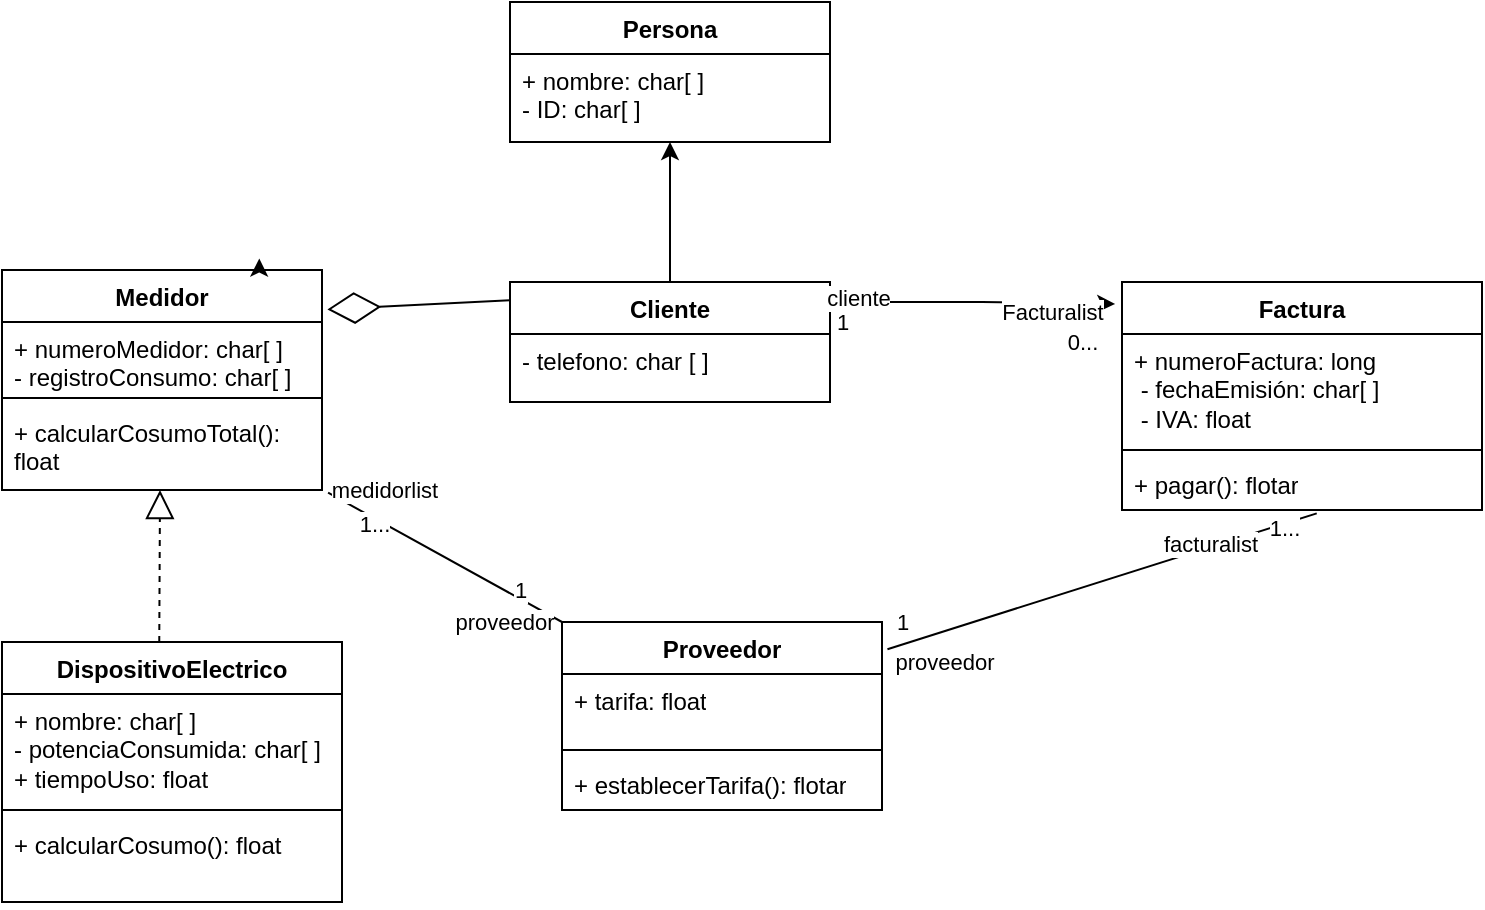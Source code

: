 <mxfile version="22.0.8" type="github">
  <diagram name="Página-1" id="qzHeLhYWio8bt5FbWxzC">
    <mxGraphModel dx="1392" dy="1668" grid="1" gridSize="10" guides="1" tooltips="1" connect="1" arrows="1" fold="1" page="1" pageScale="1" pageWidth="827" pageHeight="1169" math="0" shadow="0">
      <root>
        <mxCell id="0" />
        <mxCell id="1" parent="0" />
        <mxCell id="92ZlCaCENZe-C0ZBubRc-1" value="&lt;font style=&quot;vertical-align: inherit;&quot;&gt;&lt;font style=&quot;vertical-align: inherit;&quot;&gt;Persona&lt;/font&gt;&lt;/font&gt;" style="swimlane;fontStyle=1;align=center;verticalAlign=top;childLayout=stackLayout;horizontal=1;startSize=26;horizontalStack=0;resizeParent=1;resizeParentMax=0;resizeLast=0;collapsible=1;marginBottom=0;whiteSpace=wrap;html=1;" parent="1" vertex="1">
          <mxGeometry x="334" y="-1150" width="160" height="70" as="geometry" />
        </mxCell>
        <mxCell id="92ZlCaCENZe-C0ZBubRc-2" value="&lt;font style=&quot;vertical-align: inherit;&quot;&gt;&lt;font style=&quot;vertical-align: inherit;&quot;&gt;&lt;font style=&quot;vertical-align: inherit;&quot;&gt;&lt;font style=&quot;vertical-align: inherit;&quot;&gt;&lt;font style=&quot;vertical-align: inherit;&quot;&gt;&lt;font style=&quot;vertical-align: inherit;&quot;&gt;+ nombre: char[ ]&lt;/font&gt;&lt;/font&gt;&lt;br&gt;&lt;font style=&quot;vertical-align: inherit;&quot;&gt;&lt;font style=&quot;vertical-align: inherit;&quot;&gt;- ID: char[ ]&lt;/font&gt;&lt;/font&gt;&lt;br&gt;&lt;/font&gt;&lt;/font&gt;&lt;/font&gt;&lt;/font&gt;" style="text;strokeColor=none;fillColor=none;align=left;verticalAlign=top;spacingLeft=4;spacingRight=4;overflow=hidden;rotatable=0;points=[[0,0.5],[1,0.5]];portConstraint=eastwest;whiteSpace=wrap;html=1;" parent="92ZlCaCENZe-C0ZBubRc-1" vertex="1">
          <mxGeometry y="26" width="160" height="44" as="geometry" />
        </mxCell>
        <mxCell id="92ZlCaCENZe-C0ZBubRc-6" value="&lt;font style=&quot;vertical-align: inherit;&quot;&gt;&lt;font style=&quot;vertical-align: inherit;&quot;&gt;&lt;font style=&quot;vertical-align: inherit;&quot;&gt;&lt;font style=&quot;vertical-align: inherit;&quot;&gt;Factura&lt;/font&gt;&lt;/font&gt;&lt;/font&gt;&lt;/font&gt;" style="swimlane;fontStyle=1;align=center;verticalAlign=top;childLayout=stackLayout;horizontal=1;startSize=26;horizontalStack=0;resizeParent=1;resizeParentMax=0;resizeLast=0;collapsible=1;marginBottom=0;whiteSpace=wrap;html=1;" parent="1" vertex="1">
          <mxGeometry x="640" y="-1010" width="180" height="114" as="geometry" />
        </mxCell>
        <mxCell id="92ZlCaCENZe-C0ZBubRc-7" value="&lt;font style=&quot;vertical-align: inherit;&quot;&gt;&lt;font style=&quot;vertical-align: inherit;&quot;&gt;&lt;font style=&quot;vertical-align: inherit;&quot;&gt;&lt;font style=&quot;vertical-align: inherit;&quot;&gt;&lt;font style=&quot;vertical-align: inherit;&quot;&gt;&lt;font style=&quot;vertical-align: inherit;&quot;&gt;&lt;font style=&quot;vertical-align: inherit;&quot;&gt;&lt;font style=&quot;vertical-align: inherit;&quot;&gt;&lt;font style=&quot;vertical-align: inherit;&quot;&gt;&lt;font style=&quot;vertical-align: inherit;&quot;&gt;&lt;font style=&quot;vertical-align: inherit;&quot;&gt;&lt;font style=&quot;vertical-align: inherit;&quot;&gt;&lt;font style=&quot;vertical-align: inherit;&quot;&gt;&lt;font style=&quot;vertical-align: inherit;&quot;&gt;+ numeroFactura: long &lt;/font&gt;&lt;/font&gt;&lt;/font&gt;&lt;/font&gt;&lt;/font&gt;&lt;/font&gt;&lt;/font&gt;&lt;/font&gt;&lt;/font&gt;&lt;/font&gt;&lt;br&gt;&lt;font style=&quot;vertical-align: inherit;&quot;&gt;&lt;font style=&quot;vertical-align: inherit;&quot;&gt;&lt;font style=&quot;vertical-align: inherit;&quot;&gt;&lt;font style=&quot;vertical-align: inherit;&quot;&gt;&lt;font style=&quot;vertical-align: inherit;&quot;&gt;&lt;font style=&quot;vertical-align: inherit;&quot;&gt;&lt;font style=&quot;vertical-align: inherit;&quot;&gt;&lt;font style=&quot;vertical-align: inherit;&quot;&gt;&lt;font style=&quot;vertical-align: inherit;&quot;&gt;&lt;font style=&quot;vertical-align: inherit;&quot;&gt;&amp;nbsp;- fechaEmisión: char[ ]&lt;br&gt;&lt;/font&gt;&lt;/font&gt;&lt;/font&gt;&lt;/font&gt;&lt;/font&gt;&lt;/font&gt;&lt;/font&gt;&lt;/font&gt;&lt;/font&gt;&lt;/font&gt;&lt;font style=&quot;vertical-align: inherit;&quot;&gt;&lt;font style=&quot;vertical-align: inherit;&quot;&gt;&amp;nbsp;- IVA: float&lt;/font&gt;&lt;/font&gt;&lt;br&gt;&lt;/font&gt;&lt;/font&gt;&lt;/font&gt;&lt;/font&gt;" style="text;strokeColor=none;fillColor=none;align=left;verticalAlign=top;spacingLeft=4;spacingRight=4;overflow=hidden;rotatable=0;points=[[0,0.5],[1,0.5]];portConstraint=eastwest;whiteSpace=wrap;html=1;" parent="92ZlCaCENZe-C0ZBubRc-6" vertex="1">
          <mxGeometry y="26" width="180" height="54" as="geometry" />
        </mxCell>
        <mxCell id="92ZlCaCENZe-C0ZBubRc-8" value="" style="line;strokeWidth=1;fillColor=none;align=left;verticalAlign=middle;spacingTop=-1;spacingLeft=3;spacingRight=3;rotatable=0;labelPosition=right;points=[];portConstraint=eastwest;strokeColor=inherit;" parent="92ZlCaCENZe-C0ZBubRc-6" vertex="1">
          <mxGeometry y="80" width="180" height="8" as="geometry" />
        </mxCell>
        <mxCell id="92ZlCaCENZe-C0ZBubRc-9" value="&lt;font style=&quot;vertical-align: inherit;&quot;&gt;&lt;font style=&quot;vertical-align: inherit;&quot;&gt;&lt;font style=&quot;vertical-align: inherit;&quot;&gt;&lt;font style=&quot;vertical-align: inherit;&quot;&gt;&lt;font style=&quot;vertical-align: inherit;&quot;&gt;&lt;font style=&quot;vertical-align: inherit;&quot;&gt;+ pagar(): flotar&lt;/font&gt;&lt;/font&gt;&lt;/font&gt;&lt;/font&gt;&lt;/font&gt;&lt;/font&gt;" style="text;strokeColor=none;fillColor=none;align=left;verticalAlign=top;spacingLeft=4;spacingRight=4;overflow=hidden;rotatable=0;points=[[0,0.5],[1,0.5]];portConstraint=eastwest;whiteSpace=wrap;html=1;" parent="92ZlCaCENZe-C0ZBubRc-6" vertex="1">
          <mxGeometry y="88" width="180" height="26" as="geometry" />
        </mxCell>
        <mxCell id="92ZlCaCENZe-C0ZBubRc-11" value="&lt;font style=&quot;vertical-align: inherit;&quot;&gt;&lt;font style=&quot;vertical-align: inherit;&quot;&gt;&lt;font style=&quot;vertical-align: inherit;&quot;&gt;&lt;font style=&quot;vertical-align: inherit;&quot;&gt;Medidor&lt;/font&gt;&lt;/font&gt;&lt;/font&gt;&lt;/font&gt;" style="swimlane;fontStyle=1;align=center;verticalAlign=top;childLayout=stackLayout;horizontal=1;startSize=26;horizontalStack=0;resizeParent=1;resizeParentMax=0;resizeLast=0;collapsible=1;marginBottom=0;whiteSpace=wrap;html=1;" parent="1" vertex="1">
          <mxGeometry x="80" y="-1016" width="160" height="110" as="geometry" />
        </mxCell>
        <mxCell id="92ZlCaCENZe-C0ZBubRc-12" value="&lt;font style=&quot;vertical-align: inherit;&quot;&gt;&lt;font style=&quot;vertical-align: inherit;&quot;&gt;&lt;font style=&quot;vertical-align: inherit;&quot;&gt;&lt;font style=&quot;vertical-align: inherit;&quot;&gt;&lt;font style=&quot;vertical-align: inherit;&quot;&gt;&lt;font style=&quot;vertical-align: inherit;&quot;&gt;&lt;font style=&quot;vertical-align: inherit;&quot;&gt;&lt;font style=&quot;vertical-align: inherit;&quot;&gt;+ numeroMedidor: char[ ] &lt;/font&gt;&lt;/font&gt;&lt;/font&gt;&lt;/font&gt;&lt;br&gt;&lt;font style=&quot;vertical-align: inherit;&quot;&gt;&lt;font style=&quot;vertical-align: inherit;&quot;&gt;&lt;font style=&quot;vertical-align: inherit;&quot;&gt;&lt;font style=&quot;vertical-align: inherit;&quot;&gt;- registroConsumo: char[ ]&lt;/font&gt;&lt;/font&gt;&lt;/font&gt;&lt;/font&gt;&lt;br&gt;&lt;/font&gt;&lt;/font&gt;&lt;/font&gt;&lt;/font&gt;" style="text;strokeColor=none;fillColor=none;align=left;verticalAlign=top;spacingLeft=4;spacingRight=4;overflow=hidden;rotatable=0;points=[[0,0.5],[1,0.5]];portConstraint=eastwest;whiteSpace=wrap;html=1;" parent="92ZlCaCENZe-C0ZBubRc-11" vertex="1">
          <mxGeometry y="26" width="160" height="34" as="geometry" />
        </mxCell>
        <mxCell id="92ZlCaCENZe-C0ZBubRc-13" value="" style="line;strokeWidth=1;fillColor=none;align=left;verticalAlign=middle;spacingTop=-1;spacingLeft=3;spacingRight=3;rotatable=0;labelPosition=right;points=[];portConstraint=eastwest;strokeColor=inherit;" parent="92ZlCaCENZe-C0ZBubRc-11" vertex="1">
          <mxGeometry y="60" width="160" height="8" as="geometry" />
        </mxCell>
        <mxCell id="92ZlCaCENZe-C0ZBubRc-14" value="&lt;font style=&quot;vertical-align: inherit;&quot;&gt;&lt;font style=&quot;vertical-align: inherit;&quot;&gt;&lt;font style=&quot;vertical-align: inherit;&quot;&gt;&lt;font style=&quot;vertical-align: inherit;&quot;&gt;&lt;font style=&quot;vertical-align: inherit;&quot;&gt;&lt;font style=&quot;vertical-align: inherit;&quot;&gt;&lt;font style=&quot;vertical-align: inherit;&quot;&gt;&lt;font style=&quot;vertical-align: inherit;&quot;&gt;&lt;font style=&quot;vertical-align: inherit;&quot;&gt;&lt;font style=&quot;vertical-align: inherit;&quot;&gt;+ calcularCosumoTotal(): float&lt;/font&gt;&lt;/font&gt;&lt;/font&gt;&lt;/font&gt;&lt;/font&gt;&lt;/font&gt;&lt;/font&gt;&lt;/font&gt;&lt;/font&gt;&lt;/font&gt;" style="text;strokeColor=none;fillColor=none;align=left;verticalAlign=top;spacingLeft=4;spacingRight=4;overflow=hidden;rotatable=0;points=[[0,0.5],[1,0.5]];portConstraint=eastwest;whiteSpace=wrap;html=1;" parent="92ZlCaCENZe-C0ZBubRc-11" vertex="1">
          <mxGeometry y="68" width="160" height="42" as="geometry" />
        </mxCell>
        <mxCell id="lLNf9eZs5JkruN_4ft9B-1" style="edgeStyle=orthogonalEdgeStyle;rounded=0;orthogonalLoop=1;jettySize=auto;html=1;" edge="1" parent="1" source="92ZlCaCENZe-C0ZBubRc-15">
          <mxGeometry relative="1" as="geometry">
            <mxPoint x="414" y="-1080" as="targetPoint" />
          </mxGeometry>
        </mxCell>
        <mxCell id="92ZlCaCENZe-C0ZBubRc-15" value="&lt;font style=&quot;vertical-align: inherit;&quot;&gt;&lt;font style=&quot;vertical-align: inherit;&quot;&gt;Cliente&lt;/font&gt;&lt;/font&gt;" style="swimlane;fontStyle=1;align=center;verticalAlign=top;childLayout=stackLayout;horizontal=1;startSize=26;horizontalStack=0;resizeParent=1;resizeParentMax=0;resizeLast=0;collapsible=1;marginBottom=0;whiteSpace=wrap;html=1;" parent="1" vertex="1">
          <mxGeometry x="334" y="-1010" width="160" height="60" as="geometry" />
        </mxCell>
        <mxCell id="92ZlCaCENZe-C0ZBubRc-16" value="&lt;font style=&quot;vertical-align: inherit;&quot;&gt;&lt;font style=&quot;vertical-align: inherit;&quot;&gt;&lt;font style=&quot;vertical-align: inherit;&quot;&gt;&lt;font style=&quot;vertical-align: inherit;&quot;&gt;&lt;font style=&quot;vertical-align: inherit;&quot;&gt;&lt;font style=&quot;vertical-align: inherit;&quot;&gt;&lt;font style=&quot;vertical-align: inherit;&quot;&gt;&lt;font style=&quot;vertical-align: inherit;&quot;&gt;- telefono: char [ ]&lt;/font&gt;&lt;/font&gt;&lt;/font&gt;&lt;/font&gt;&lt;br&gt;&lt;/font&gt;&lt;/font&gt;&lt;/font&gt;&lt;/font&gt;" style="text;strokeColor=none;fillColor=none;align=left;verticalAlign=top;spacingLeft=4;spacingRight=4;overflow=hidden;rotatable=0;points=[[0,0.5],[1,0.5]];portConstraint=eastwest;whiteSpace=wrap;html=1;" parent="92ZlCaCENZe-C0ZBubRc-15" vertex="1">
          <mxGeometry y="26" width="160" height="34" as="geometry" />
        </mxCell>
        <mxCell id="92ZlCaCENZe-C0ZBubRc-23" value="" style="endArrow=diamondThin;endFill=0;endSize=24;html=1;rounded=0;entryX=1.017;entryY=0.179;entryDx=0;entryDy=0;entryPerimeter=0;exitX=0;exitY=0.152;exitDx=0;exitDy=0;exitPerimeter=0;" parent="1" source="92ZlCaCENZe-C0ZBubRc-15" target="92ZlCaCENZe-C0ZBubRc-11" edge="1">
          <mxGeometry width="160" relative="1" as="geometry">
            <mxPoint x="310" y="-870" as="sourcePoint" />
            <mxPoint x="670" y="-980" as="targetPoint" />
          </mxGeometry>
        </mxCell>
        <mxCell id="92ZlCaCENZe-C0ZBubRc-24" style="edgeStyle=orthogonalEdgeStyle;rounded=0;orthogonalLoop=1;jettySize=auto;html=1;exitX=0.75;exitY=0;exitDx=0;exitDy=0;entryX=0.804;entryY=-0.052;entryDx=0;entryDy=0;entryPerimeter=0;" parent="1" source="92ZlCaCENZe-C0ZBubRc-11" target="92ZlCaCENZe-C0ZBubRc-11" edge="1">
          <mxGeometry relative="1" as="geometry" />
        </mxCell>
        <mxCell id="92ZlCaCENZe-C0ZBubRc-25" style="edgeStyle=orthogonalEdgeStyle;rounded=0;orthogonalLoop=1;jettySize=auto;html=1;entryX=-0.019;entryY=0.096;entryDx=0;entryDy=0;entryPerimeter=0;" parent="1" source="92ZlCaCENZe-C0ZBubRc-15" target="92ZlCaCENZe-C0ZBubRc-6" edge="1">
          <mxGeometry relative="1" as="geometry">
            <Array as="points">
              <mxPoint x="570" y="-1000" />
              <mxPoint x="570" y="-1000" />
            </Array>
          </mxGeometry>
        </mxCell>
        <mxCell id="lLNf9eZs5JkruN_4ft9B-3" value="&lt;font style=&quot;vertical-align: inherit;&quot;&gt;&lt;font style=&quot;vertical-align: inherit;&quot;&gt;Facturalist&lt;/font&gt;&lt;/font&gt;" style="edgeLabel;html=1;align=center;verticalAlign=middle;resizable=0;points=[];" vertex="1" connectable="0" parent="92ZlCaCENZe-C0ZBubRc-25">
          <mxGeometry x="0.555" y="-4" relative="1" as="geometry">
            <mxPoint as="offset" />
          </mxGeometry>
        </mxCell>
        <mxCell id="lLNf9eZs5JkruN_4ft9B-4" value="&lt;font style=&quot;vertical-align: inherit;&quot;&gt;&lt;font style=&quot;vertical-align: inherit;&quot;&gt;cliente&lt;/font&gt;&lt;/font&gt;" style="edgeLabel;html=1;align=center;verticalAlign=middle;resizable=0;points=[];" vertex="1" connectable="0" parent="92ZlCaCENZe-C0ZBubRc-25">
          <mxGeometry x="-0.808" y="2" relative="1" as="geometry">
            <mxPoint as="offset" />
          </mxGeometry>
        </mxCell>
        <mxCell id="lLNf9eZs5JkruN_4ft9B-16" value="&lt;font style=&quot;vertical-align: inherit;&quot;&gt;&lt;font style=&quot;vertical-align: inherit;&quot;&gt;&lt;font style=&quot;vertical-align: inherit;&quot;&gt;&lt;font style=&quot;vertical-align: inherit;&quot;&gt;1&lt;/font&gt;&lt;/font&gt;&lt;/font&gt;&lt;/font&gt;" style="edgeLabel;html=1;align=center;verticalAlign=middle;resizable=0;points=[];" vertex="1" connectable="0" parent="92ZlCaCENZe-C0ZBubRc-25">
          <mxGeometry x="-0.388" y="2" relative="1" as="geometry">
            <mxPoint x="-38" y="12" as="offset" />
          </mxGeometry>
        </mxCell>
        <mxCell id="lLNf9eZs5JkruN_4ft9B-17" value="&lt;font style=&quot;vertical-align: inherit;&quot;&gt;&lt;font style=&quot;vertical-align: inherit;&quot;&gt;0...&lt;/font&gt;&lt;/font&gt;" style="edgeLabel;html=1;align=center;verticalAlign=middle;resizable=0;points=[];" vertex="1" connectable="0" parent="92ZlCaCENZe-C0ZBubRc-25">
          <mxGeometry x="0.005" y="-1" relative="1" as="geometry">
            <mxPoint x="54" y="19" as="offset" />
          </mxGeometry>
        </mxCell>
        <mxCell id="92ZlCaCENZe-C0ZBubRc-26" value="&lt;font style=&quot;vertical-align: inherit;&quot;&gt;&lt;font style=&quot;vertical-align: inherit;&quot;&gt;&lt;font style=&quot;vertical-align: inherit;&quot;&gt;&lt;font style=&quot;vertical-align: inherit;&quot;&gt;&lt;font style=&quot;vertical-align: inherit;&quot;&gt;&lt;font style=&quot;vertical-align: inherit;&quot;&gt;&lt;font style=&quot;vertical-align: inherit;&quot;&gt;&lt;font style=&quot;vertical-align: inherit;&quot;&gt;DispositivoElectrico&lt;/font&gt;&lt;/font&gt;&lt;/font&gt;&lt;/font&gt;&lt;/font&gt;&lt;/font&gt;&lt;/font&gt;&lt;/font&gt;" style="swimlane;fontStyle=1;align=center;verticalAlign=top;childLayout=stackLayout;horizontal=1;startSize=26;horizontalStack=0;resizeParent=1;resizeParentMax=0;resizeLast=0;collapsible=1;marginBottom=0;whiteSpace=wrap;html=1;" parent="1" vertex="1">
          <mxGeometry x="80" y="-830" width="170" height="130" as="geometry" />
        </mxCell>
        <mxCell id="92ZlCaCENZe-C0ZBubRc-27" value="&lt;font style=&quot;vertical-align: inherit;&quot;&gt;&lt;font style=&quot;vertical-align: inherit;&quot;&gt;&lt;font style=&quot;vertical-align: inherit;&quot;&gt;&lt;font style=&quot;vertical-align: inherit;&quot;&gt;&lt;font style=&quot;vertical-align: inherit;&quot;&gt;&lt;font style=&quot;vertical-align: inherit;&quot;&gt;&lt;font style=&quot;vertical-align: inherit;&quot;&gt;&lt;font style=&quot;vertical-align: inherit;&quot;&gt;&lt;font style=&quot;vertical-align: inherit;&quot;&gt;&lt;font style=&quot;vertical-align: inherit;&quot;&gt;&lt;font style=&quot;vertical-align: inherit;&quot;&gt;&lt;font style=&quot;vertical-align: inherit;&quot;&gt;&lt;font style=&quot;vertical-align: inherit;&quot;&gt;&lt;font style=&quot;vertical-align: inherit;&quot;&gt;&lt;font style=&quot;vertical-align: inherit;&quot;&gt;&lt;font style=&quot;vertical-align: inherit;&quot;&gt;&lt;font style=&quot;vertical-align: inherit;&quot;&gt;&lt;font style=&quot;vertical-align: inherit;&quot;&gt;+ nombre: char[ ] &lt;/font&gt;&lt;/font&gt;&lt;/font&gt;&lt;/font&gt;&lt;/font&gt;&lt;/font&gt;&lt;/font&gt;&lt;/font&gt;&lt;/font&gt;&lt;/font&gt;&lt;/font&gt;&lt;/font&gt;&lt;/font&gt;&lt;/font&gt;&lt;br&gt;&lt;font style=&quot;vertical-align: inherit;&quot;&gt;&lt;font style=&quot;vertical-align: inherit;&quot;&gt;&lt;font style=&quot;vertical-align: inherit;&quot;&gt;&lt;font style=&quot;vertical-align: inherit;&quot;&gt;&lt;font style=&quot;vertical-align: inherit;&quot;&gt;&lt;font style=&quot;vertical-align: inherit;&quot;&gt;&lt;font style=&quot;vertical-align: inherit;&quot;&gt;&lt;font style=&quot;vertical-align: inherit;&quot;&gt;&lt;font style=&quot;vertical-align: inherit;&quot;&gt;&lt;font style=&quot;vertical-align: inherit;&quot;&gt;&lt;font style=&quot;vertical-align: inherit;&quot;&gt;&lt;font style=&quot;vertical-align: inherit;&quot;&gt;&lt;font style=&quot;vertical-align: inherit;&quot;&gt;&lt;font style=&quot;vertical-align: inherit;&quot;&gt;- potenciaConsumida: char[ ]&lt;br&gt;&lt;/font&gt;&lt;/font&gt;&lt;/font&gt;&lt;/font&gt;&lt;/font&gt;&lt;/font&gt;&lt;/font&gt;&lt;/font&gt;&lt;/font&gt;&lt;/font&gt;&lt;/font&gt;&lt;/font&gt;&lt;/font&gt;&lt;/font&gt;&lt;font style=&quot;vertical-align: inherit;&quot;&gt;&lt;font style=&quot;vertical-align: inherit;&quot;&gt;+ tiempoUso: float&lt;/font&gt;&lt;/font&gt;&lt;br&gt;&lt;/font&gt;&lt;/font&gt;&lt;/font&gt;&lt;/font&gt;" style="text;strokeColor=none;fillColor=none;align=left;verticalAlign=top;spacingLeft=4;spacingRight=4;overflow=hidden;rotatable=0;points=[[0,0.5],[1,0.5]];portConstraint=eastwest;whiteSpace=wrap;html=1;" parent="92ZlCaCENZe-C0ZBubRc-26" vertex="1">
          <mxGeometry y="26" width="170" height="54" as="geometry" />
        </mxCell>
        <mxCell id="92ZlCaCENZe-C0ZBubRc-28" value="" style="line;strokeWidth=1;fillColor=none;align=left;verticalAlign=middle;spacingTop=-1;spacingLeft=3;spacingRight=3;rotatable=0;labelPosition=right;points=[];portConstraint=eastwest;strokeColor=inherit;" parent="92ZlCaCENZe-C0ZBubRc-26" vertex="1">
          <mxGeometry y="80" width="170" height="8" as="geometry" />
        </mxCell>
        <mxCell id="92ZlCaCENZe-C0ZBubRc-29" value="&lt;font style=&quot;vertical-align: inherit;&quot;&gt;&lt;font style=&quot;vertical-align: inherit;&quot;&gt;&lt;font style=&quot;vertical-align: inherit;&quot;&gt;&lt;font style=&quot;vertical-align: inherit;&quot;&gt;&lt;font style=&quot;vertical-align: inherit;&quot;&gt;&lt;font style=&quot;vertical-align: inherit;&quot;&gt;&lt;font style=&quot;vertical-align: inherit;&quot;&gt;&lt;font style=&quot;vertical-align: inherit;&quot;&gt;&lt;font style=&quot;vertical-align: inherit;&quot;&gt;&lt;font style=&quot;vertical-align: inherit;&quot;&gt;+ calcularCosumo(): float&lt;/font&gt;&lt;/font&gt;&lt;/font&gt;&lt;/font&gt;&lt;/font&gt;&lt;/font&gt;&lt;/font&gt;&lt;/font&gt;&lt;/font&gt;&lt;/font&gt;" style="text;strokeColor=none;fillColor=none;align=left;verticalAlign=top;spacingLeft=4;spacingRight=4;overflow=hidden;rotatable=0;points=[[0,0.5],[1,0.5]];portConstraint=eastwest;whiteSpace=wrap;html=1;" parent="92ZlCaCENZe-C0ZBubRc-26" vertex="1">
          <mxGeometry y="88" width="170" height="42" as="geometry" />
        </mxCell>
        <mxCell id="92ZlCaCENZe-C0ZBubRc-30" value="" style="endArrow=block;dashed=1;endFill=0;endSize=12;html=1;rounded=0;exitX=0.447;exitY=-0.009;exitDx=0;exitDy=0;exitPerimeter=0;" parent="1" edge="1">
          <mxGeometry width="160" relative="1" as="geometry">
            <mxPoint x="158.63" y="-830" as="sourcePoint" />
            <mxPoint x="159" y="-906" as="targetPoint" />
          </mxGeometry>
        </mxCell>
        <mxCell id="92ZlCaCENZe-C0ZBubRc-31" value="&lt;font style=&quot;vertical-align: inherit;&quot;&gt;&lt;font style=&quot;vertical-align: inherit;&quot;&gt;&lt;font style=&quot;vertical-align: inherit;&quot;&gt;&lt;font style=&quot;vertical-align: inherit;&quot;&gt;Proveedor&lt;/font&gt;&lt;/font&gt;&lt;/font&gt;&lt;/font&gt;" style="swimlane;fontStyle=1;align=center;verticalAlign=top;childLayout=stackLayout;horizontal=1;startSize=26;horizontalStack=0;resizeParent=1;resizeParentMax=0;resizeLast=0;collapsible=1;marginBottom=0;whiteSpace=wrap;html=1;points=[[0,0,0,0,0],[0,0.25,0,0,0],[0,0.5,0,0,0],[0,0.75,0,0,0],[0,1,0,0,0],[0.25,0,0,0,0],[0.25,1,0,0,0],[0.5,0,0,0,0],[0.5,1,0,0,0],[0.75,0,0,0,0],[0.75,1,0,0,0],[1,0,0,0,0],[1,0.25,0,0,0],[1,0.5,0,0,0],[1,0.75,0,0,0],[1,1,0,0,0]];" parent="1" vertex="1">
          <mxGeometry x="360" y="-840" width="160" height="94" as="geometry" />
        </mxCell>
        <mxCell id="92ZlCaCENZe-C0ZBubRc-32" value="&lt;font style=&quot;vertical-align: inherit;&quot;&gt;&lt;font style=&quot;vertical-align: inherit;&quot;&gt;&lt;font style=&quot;vertical-align: inherit;&quot;&gt;&lt;font style=&quot;vertical-align: inherit;&quot;&gt;&lt;font style=&quot;vertical-align: inherit;&quot;&gt;&lt;font style=&quot;vertical-align: inherit;&quot;&gt;&lt;font style=&quot;vertical-align: inherit;&quot;&gt;&lt;font style=&quot;vertical-align: inherit;&quot;&gt;+ tarifa: float&lt;/font&gt;&lt;/font&gt;&lt;/font&gt;&lt;/font&gt;&lt;br&gt;&lt;/font&gt;&lt;/font&gt;&lt;/font&gt;&lt;/font&gt;" style="text;strokeColor=none;fillColor=none;align=left;verticalAlign=top;spacingLeft=4;spacingRight=4;overflow=hidden;rotatable=0;points=[[0,0.5],[1,0.5]];portConstraint=eastwest;whiteSpace=wrap;html=1;" parent="92ZlCaCENZe-C0ZBubRc-31" vertex="1">
          <mxGeometry y="26" width="160" height="34" as="geometry" />
        </mxCell>
        <mxCell id="92ZlCaCENZe-C0ZBubRc-33" value="" style="line;strokeWidth=1;fillColor=none;align=left;verticalAlign=middle;spacingTop=-1;spacingLeft=3;spacingRight=3;rotatable=0;labelPosition=right;points=[];portConstraint=eastwest;strokeColor=inherit;" parent="92ZlCaCENZe-C0ZBubRc-31" vertex="1">
          <mxGeometry y="60" width="160" height="8" as="geometry" />
        </mxCell>
        <mxCell id="92ZlCaCENZe-C0ZBubRc-34" value="&lt;font style=&quot;vertical-align: inherit;&quot;&gt;&lt;font style=&quot;vertical-align: inherit;&quot;&gt;&lt;font style=&quot;vertical-align: inherit;&quot;&gt;&lt;font style=&quot;vertical-align: inherit;&quot;&gt;&lt;font style=&quot;vertical-align: inherit;&quot;&gt;&lt;font style=&quot;vertical-align: inherit;&quot;&gt;+ establecerTarifa(): flotar&lt;/font&gt;&lt;/font&gt;&lt;/font&gt;&lt;/font&gt;&lt;/font&gt;&lt;/font&gt;" style="text;strokeColor=none;fillColor=none;align=left;verticalAlign=top;spacingLeft=4;spacingRight=4;overflow=hidden;rotatable=0;points=[[0,0.5],[1,0.5]];portConstraint=eastwest;whiteSpace=wrap;html=1;" parent="92ZlCaCENZe-C0ZBubRc-31" vertex="1">
          <mxGeometry y="68" width="160" height="26" as="geometry" />
        </mxCell>
        <mxCell id="92ZlCaCENZe-C0ZBubRc-40" value="" style="endArrow=none;html=1;rounded=0;exitX=1.017;exitY=0.145;exitDx=0;exitDy=0;exitPerimeter=0;entryX=0.541;entryY=1.064;entryDx=0;entryDy=0;entryPerimeter=0;" parent="1" source="92ZlCaCENZe-C0ZBubRc-31" target="92ZlCaCENZe-C0ZBubRc-9" edge="1">
          <mxGeometry width="50" height="50" relative="1" as="geometry">
            <mxPoint x="570" y="-850" as="sourcePoint" />
            <mxPoint x="620" y="-900" as="targetPoint" />
          </mxGeometry>
        </mxCell>
        <mxCell id="lLNf9eZs5JkruN_4ft9B-5" value="&lt;font style=&quot;vertical-align: inherit;&quot;&gt;&lt;font style=&quot;vertical-align: inherit;&quot;&gt;facturalist&lt;/font&gt;&lt;/font&gt;" style="edgeLabel;html=1;align=center;verticalAlign=middle;resizable=0;points=[];" vertex="1" connectable="0" parent="92ZlCaCENZe-C0ZBubRc-40">
          <mxGeometry x="0.507" y="3" relative="1" as="geometry">
            <mxPoint y="1" as="offset" />
          </mxGeometry>
        </mxCell>
        <mxCell id="lLNf9eZs5JkruN_4ft9B-6" value="&lt;font style=&quot;vertical-align: inherit;&quot;&gt;&lt;font style=&quot;vertical-align: inherit;&quot;&gt;1...&lt;/font&gt;&lt;/font&gt;" style="edgeLabel;html=1;align=center;verticalAlign=middle;resizable=0;points=[];" vertex="1" connectable="0" parent="92ZlCaCENZe-C0ZBubRc-40">
          <mxGeometry x="0.839" y="-2" relative="1" as="geometry">
            <mxPoint as="offset" />
          </mxGeometry>
        </mxCell>
        <mxCell id="lLNf9eZs5JkruN_4ft9B-13" value="&lt;font style=&quot;vertical-align: inherit;&quot;&gt;&lt;font style=&quot;vertical-align: inherit;&quot;&gt;proveedor&lt;/font&gt;&lt;/font&gt;" style="edgeLabel;html=1;align=center;verticalAlign=middle;resizable=0;points=[];" vertex="1" connectable="0" parent="92ZlCaCENZe-C0ZBubRc-40">
          <mxGeometry x="-0.863" y="-3" relative="1" as="geometry">
            <mxPoint x="12" y="8" as="offset" />
          </mxGeometry>
        </mxCell>
        <mxCell id="lLNf9eZs5JkruN_4ft9B-15" value="&lt;font style=&quot;vertical-align: inherit;&quot;&gt;&lt;font style=&quot;vertical-align: inherit;&quot;&gt;1&lt;/font&gt;&lt;/font&gt;" style="edgeLabel;html=1;align=center;verticalAlign=middle;resizable=0;points=[];" vertex="1" connectable="0" parent="92ZlCaCENZe-C0ZBubRc-40">
          <mxGeometry x="-0.577" y="-1" relative="1" as="geometry">
            <mxPoint x="-39" as="offset" />
          </mxGeometry>
        </mxCell>
        <mxCell id="lLNf9eZs5JkruN_4ft9B-7" value="" style="endArrow=none;html=1;rounded=0;exitX=0;exitY=0;exitDx=0;exitDy=0;exitPerimeter=0;entryX=1.019;entryY=1.032;entryDx=0;entryDy=0;entryPerimeter=0;" edge="1" parent="1" source="92ZlCaCENZe-C0ZBubRc-31" target="92ZlCaCENZe-C0ZBubRc-14">
          <mxGeometry width="50" height="50" relative="1" as="geometry">
            <mxPoint x="250" y="-840" as="sourcePoint" />
            <mxPoint x="464" y="-908" as="targetPoint" />
          </mxGeometry>
        </mxCell>
        <mxCell id="lLNf9eZs5JkruN_4ft9B-9" value="&lt;font style=&quot;vertical-align: inherit;&quot;&gt;&lt;font style=&quot;vertical-align: inherit;&quot;&gt;&lt;font style=&quot;vertical-align: inherit;&quot;&gt;&lt;font style=&quot;vertical-align: inherit;&quot;&gt;&lt;font style=&quot;vertical-align: inherit;&quot;&gt;&lt;font style=&quot;vertical-align: inherit;&quot;&gt;medidorlist&lt;/font&gt;&lt;/font&gt;&lt;/font&gt;&lt;/font&gt;&lt;/font&gt;&lt;/font&gt;" style="edgeLabel;html=1;align=center;verticalAlign=middle;resizable=0;points=[];" vertex="1" connectable="0" parent="lLNf9eZs5JkruN_4ft9B-7">
          <mxGeometry x="0.839" y="-2" relative="1" as="geometry">
            <mxPoint x="17" y="-5" as="offset" />
          </mxGeometry>
        </mxCell>
        <mxCell id="lLNf9eZs5JkruN_4ft9B-10" value="&lt;font style=&quot;vertical-align: inherit;&quot;&gt;&lt;font style=&quot;vertical-align: inherit;&quot;&gt;proveedor&lt;/font&gt;&lt;/font&gt;" style="edgeLabel;html=1;align=center;verticalAlign=middle;resizable=0;points=[];rotation=0;" vertex="1" connectable="0" parent="lLNf9eZs5JkruN_4ft9B-7">
          <mxGeometry x="-0.75" relative="1" as="geometry">
            <mxPoint x="-15" y="8" as="offset" />
          </mxGeometry>
        </mxCell>
        <mxCell id="lLNf9eZs5JkruN_4ft9B-11" value="&lt;font style=&quot;vertical-align: inherit;&quot;&gt;&lt;font style=&quot;vertical-align: inherit;&quot;&gt;1...&lt;/font&gt;&lt;/font&gt;" style="edgeLabel;html=1;align=center;verticalAlign=middle;resizable=0;points=[];" vertex="1" connectable="0" parent="lLNf9eZs5JkruN_4ft9B-7">
          <mxGeometry x="0.595" y="3" relative="1" as="geometry">
            <mxPoint as="offset" />
          </mxGeometry>
        </mxCell>
        <mxCell id="lLNf9eZs5JkruN_4ft9B-12" value="&lt;font style=&quot;vertical-align: inherit;&quot;&gt;&lt;font style=&quot;vertical-align: inherit;&quot;&gt;1&lt;br&gt;&lt;/font&gt;&lt;/font&gt;" style="edgeLabel;html=1;align=center;verticalAlign=middle;resizable=0;points=[];" vertex="1" connectable="0" parent="lLNf9eZs5JkruN_4ft9B-7">
          <mxGeometry x="-0.614" y="-4" relative="1" as="geometry">
            <mxPoint as="offset" />
          </mxGeometry>
        </mxCell>
      </root>
    </mxGraphModel>
  </diagram>
</mxfile>
